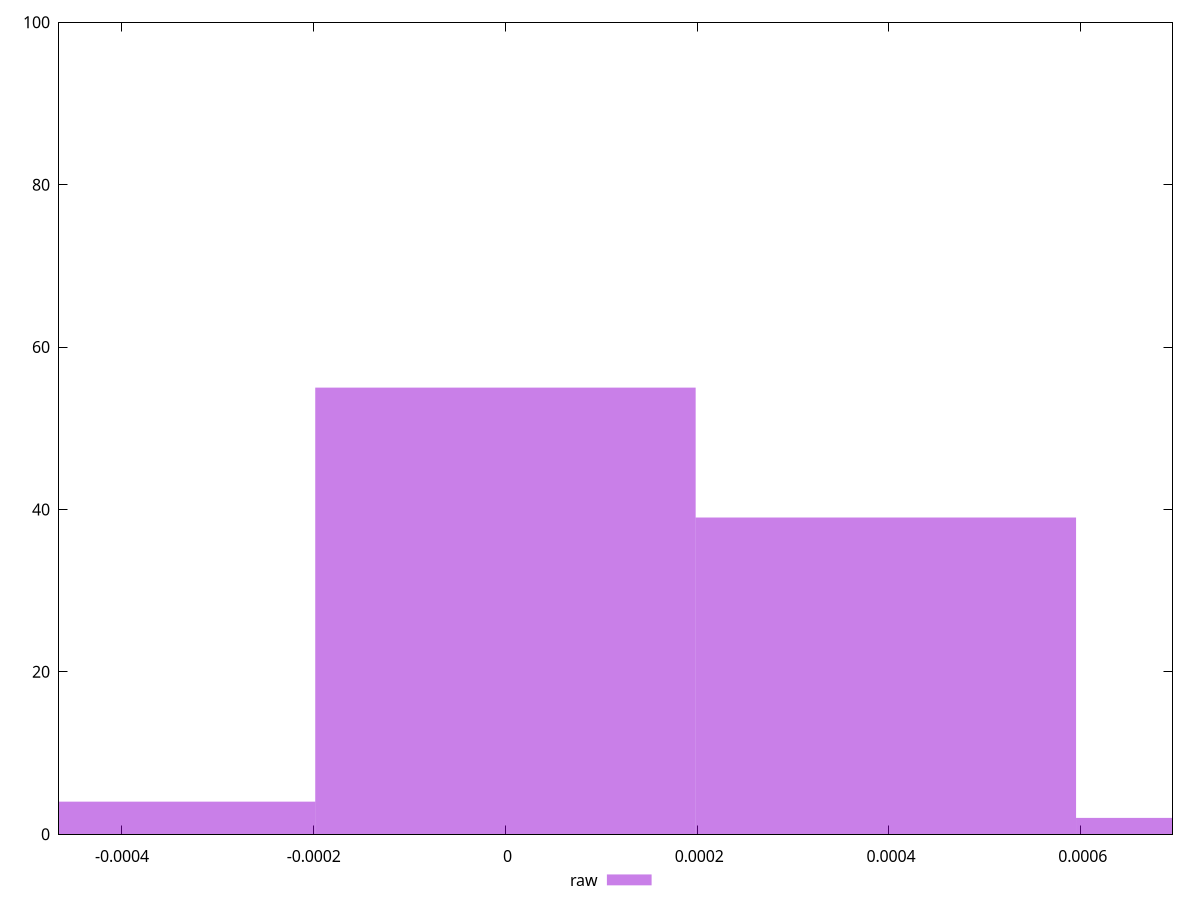 reset

$raw <<EOF
-0.00039673516334420725 4
0 55
0.00039673516334420725 39
0.0007934703266884145 2
EOF

set key outside below
set boxwidth 0.00039673516334420725
set xrange [-0.00046560335671253503:0.0006956724105302958]
set yrange [0:100]
set trange [0:100]
set style fill transparent solid 0.5 noborder
set terminal svg size 640, 490 enhanced background rgb 'white'
set output "reports/report_00030_2021-02-24T20-42-31.540Z/meta/pScore-difference/samples/agenda/raw/histogram.svg"

plot $raw title "raw" with boxes

reset

